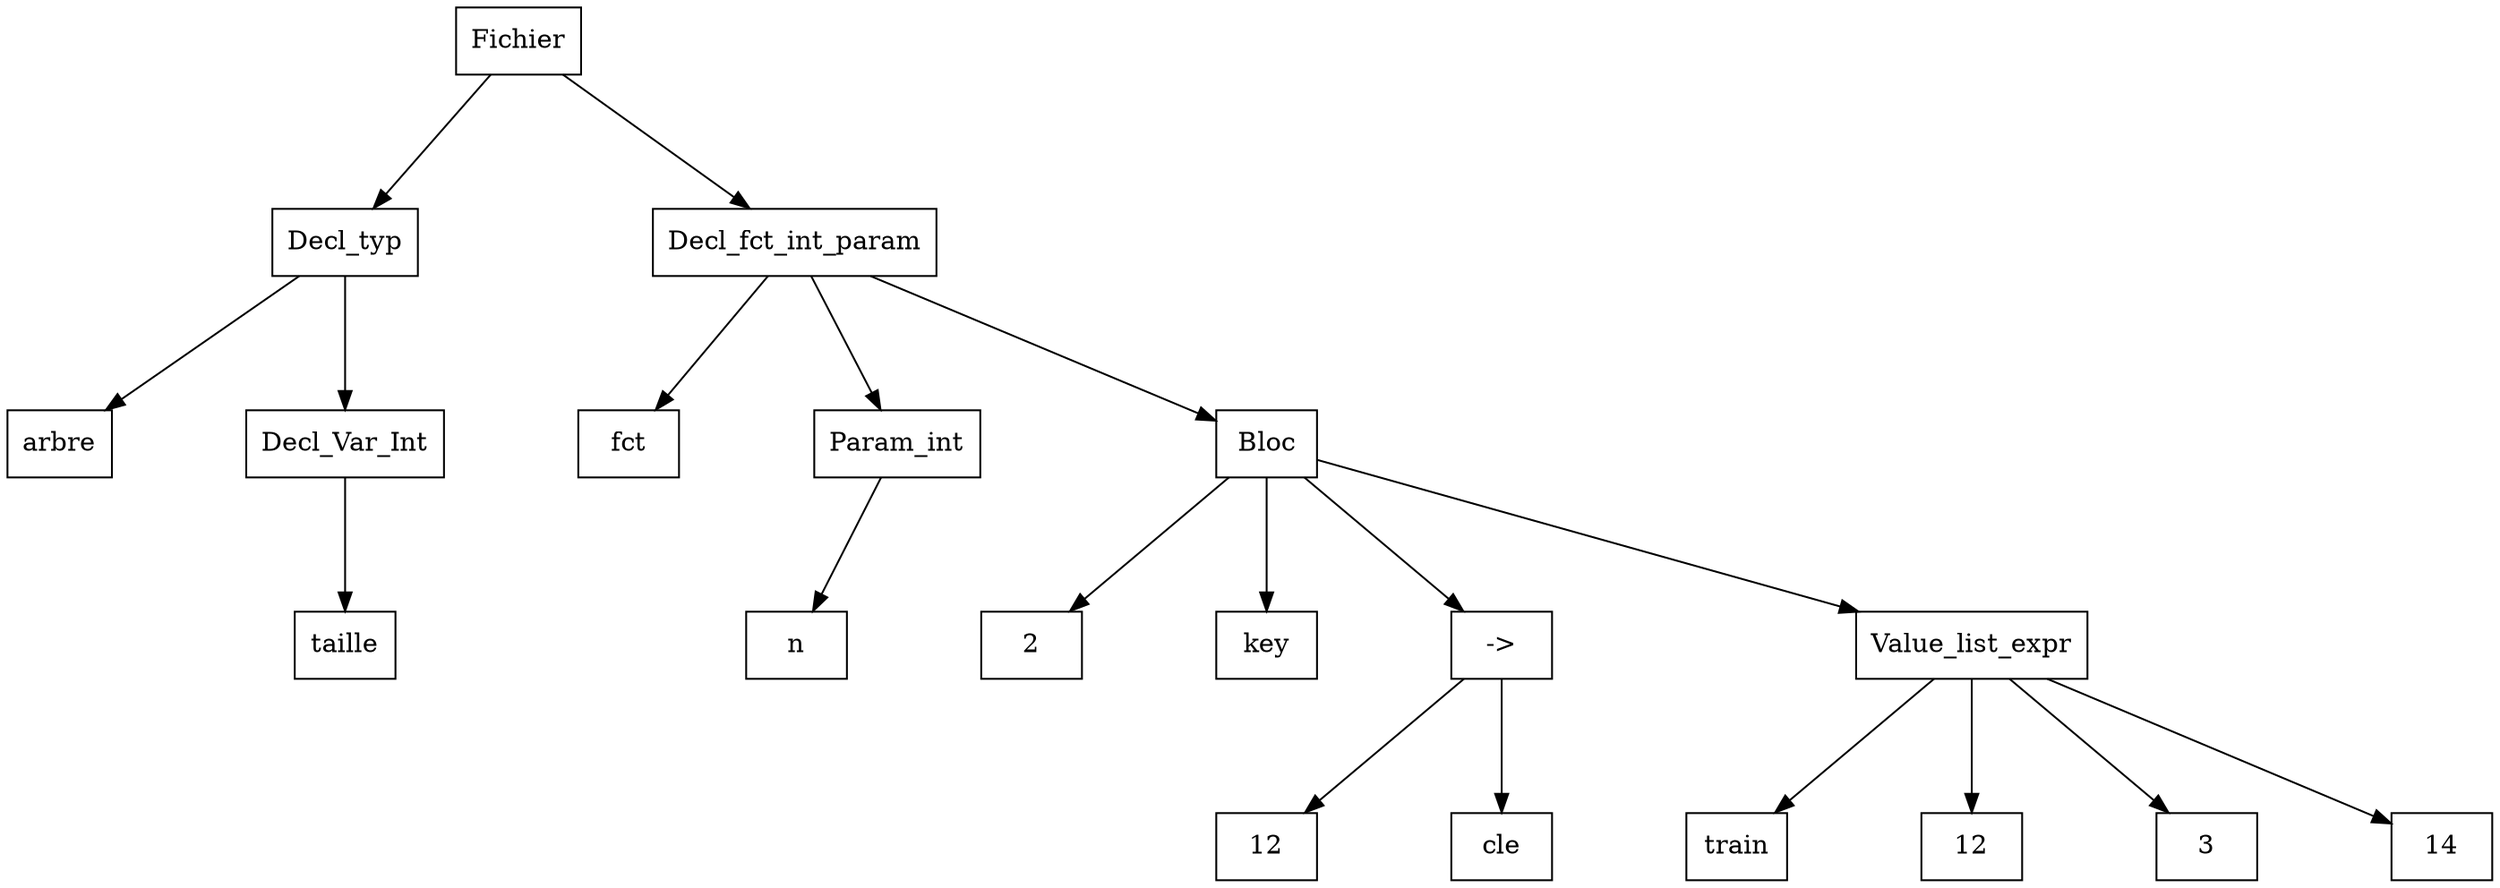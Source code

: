 digraph "ast"{

	nodesep=1;
	ranksep=1;

	N0 [label="Fichier", shape="box"];
	N1 [label="Decl_typ", shape="box"];
	N2 [label="arbre", shape="box"];
	N3 [label="Decl_Var_Int", shape="box"];
	N4 [label="taille", shape="box"];
	N5 [label="Decl_fct_int_param", shape="box"];
	N6 [label="fct", shape="box"];
	N7 [label="Param_int", shape="box"];
	N8 [label="n", shape="box"];
	N9 [label="Bloc", shape="box"];
	N10 [label="2", shape="box"];
	N11 [label="key", shape="box"];
	N12 [label="->", shape="box"];
	N13 [label="12", shape="box"];
	N14 [label="cle", shape="box"];
	N15 [label="Value_list_expr", shape="box"];
	N16 [label="train", shape="box"];
	N17 [label="12", shape="box"];
	N18 [label="3", shape="box"];
	N19 [label="14", shape="box"];

	N1 -> N2; 
	N3 -> N4; 
	N1 -> N3; 
	N0 -> N1; 
	N5 -> N6; 
	N7 -> N8; 
	N5 -> N7; 
	N9 -> N10; 
	N9 -> N11; 
	N12 -> N13; 
	N12 -> N14; 
	N9 -> N12; 
	N15 -> N16; 
	N15 -> N17; 
	N15 -> N18; 
	N15 -> N19; 
	N9 -> N15; 
	N5 -> N9; 
	N0 -> N5; 
}
